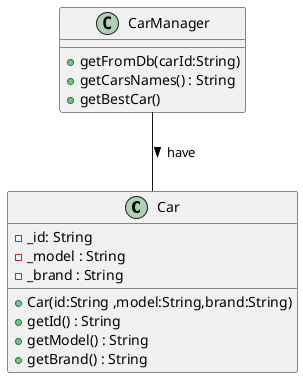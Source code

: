 
@startuml exercice
class Car {
    - _id: String
    - _model : String
    - _brand : String 

    + Car(id:String ,model:String,brand:String)
    + getId() : String
    + getModel() : String
    + getBrand() : String
}


class CarManager{
     + getFromDb(carId:String)
     + getCarsNames() : String
     + getBestCar() 
}

CarManager  -- Car : have >

@enduml